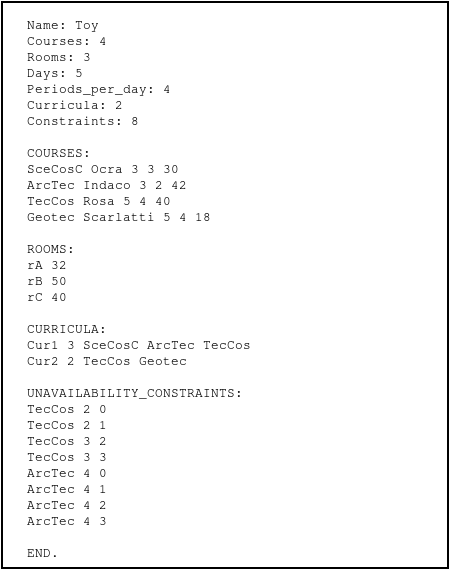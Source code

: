 <?xml version="1.0" encoding="UTF-8"?>
<dia:diagram xmlns:dia="http://www.lysator.liu.se/~alla/dia/">
  <dia:layer name="Segundo Plano" visible="true" active="true">
    <dia:object type="Standard - Box" version="0" id="O0">
      <dia:attribute name="obj_pos">
        <dia:point val="8.25,2.95"/>
      </dia:attribute>
      <dia:attribute name="obj_bb">
        <dia:rectangle val="8.2,2.9;30.6,31.3"/>
      </dia:attribute>
      <dia:attribute name="elem_corner">
        <dia:point val="8.25,2.95"/>
      </dia:attribute>
      <dia:attribute name="elem_width">
        <dia:real val="22.3"/>
      </dia:attribute>
      <dia:attribute name="elem_height">
        <dia:real val="28.3"/>
      </dia:attribute>
      <dia:attribute name="show_background">
        <dia:boolean val="true"/>
      </dia:attribute>
    </dia:object>
    <dia:object type="Standard - Text" version="1" id="O1">
      <dia:attribute name="obj_pos">
        <dia:point val="9.5,4.3"/>
      </dia:attribute>
      <dia:attribute name="obj_bb">
        <dia:rectangle val="9.5,3.76;20.665,30.885"/>
      </dia:attribute>
      <dia:attribute name="text">
        <dia:composite type="text">
          <dia:attribute name="string">
            <dia:string>#Name: Toy
Courses: 4
Rooms: 3
Days: 5
Periods_per_day: 4
Curricula: 2
Constraints: 8
 
COURSES:
SceCosC Ocra 3 3 30 
ArcTec Indaco 3 2 42
TecCos Rosa 5 4 40 
Geotec Scarlatti 5 4 18 
 
ROOMS:
rA 32 
rB 50 
rC 40 
 
CURRICULA:
Cur1 3 SceCosC ArcTec TecCos 
Cur2 2 TecCos Geotec 
 
UNAVAILABILITY_CONSTRAINTS:
TecCos 2 0 
TecCos 2 1 
TecCos 3 2 
TecCos 3 3 
ArcTec 4 0 
ArcTec 4 1 
ArcTec 4 2 
ArcTec 4 3 

END.#</dia:string>
          </dia:attribute>
          <dia:attribute name="font">
            <dia:font family="Courier" style="0" name="Courier"/>
          </dia:attribute>
          <dia:attribute name="height">
            <dia:real val="0.8"/>
          </dia:attribute>
          <dia:attribute name="pos">
            <dia:point val="9.5,4.3"/>
          </dia:attribute>
          <dia:attribute name="color">
            <dia:color val="#000000"/>
          </dia:attribute>
          <dia:attribute name="alignment">
            <dia:enum val="0"/>
          </dia:attribute>
        </dia:composite>
      </dia:attribute>
      <dia:attribute name="valign">
        <dia:enum val="3"/>
      </dia:attribute>
      <dia:connections>
        <dia:connection handle="0" to="O0" connection="8"/>
      </dia:connections>
    </dia:object>
  </dia:layer>
</dia:diagram>
